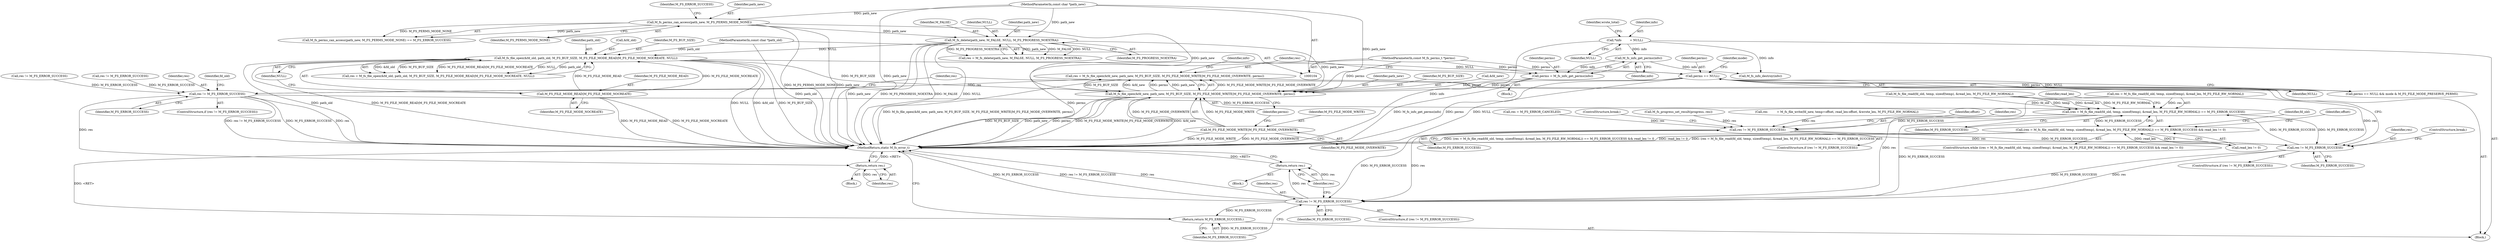 digraph "0_mstdlib_db124b8f607dd0a40a9aef2d4d468fad433522a7_1@API" {
"1000196" [label="(Call,res = M_fs_file_open(&fd_new, path_new, M_FS_BUF_SIZE, M_FS_FILE_MODE_WRITE|M_FS_FILE_MODE_OVERWRITE, perms))"];
"1000198" [label="(Call,M_fs_file_open(&fd_new, path_new, M_FS_BUF_SIZE, M_FS_FILE_MODE_WRITE|M_FS_FILE_MODE_OVERWRITE, perms))"];
"1000137" [label="(Call,M_fs_delete(path_new, M_FALSE, NULL, M_FS_PROGRESS_NOEXTRA))"];
"1000130" [label="(Call,M_fs_perms_can_access(path_new, M_FS_PERMS_MODE_NONE))"];
"1000106" [label="(MethodParameterIn,const char *path_new)"];
"1000151" [label="(Call,M_fs_file_open(&fd_old, path_old, M_FS_BUF_SIZE, M_FS_FILE_MODE_READ|M_FS_FILE_MODE_NOCREATE, NULL))"];
"1000105" [label="(MethodParameterIn,const char *path_old)"];
"1000156" [label="(Call,M_FS_FILE_MODE_READ|M_FS_FILE_MODE_NOCREATE)"];
"1000203" [label="(Call,M_FS_FILE_MODE_WRITE|M_FS_FILE_MODE_OVERWRITE)"];
"1000192" [label="(Call,perms = M_fs_info_get_perms(info))"];
"1000194" [label="(Call,M_fs_info_get_perms(info))"];
"1000116" [label="(Call,*info         = NULL)"];
"1000111" [label="(MethodParameterIn,const M_fs_perms_t *perms)"];
"1000169" [label="(Call,perms == NULL)"];
"1000210" [label="(Call,res != M_FS_ERROR_SUCCESS)"];
"1000216" [label="(Return,return res;)"];
"1000220" [label="(Call,(res = M_fs_file_read(fd_old, temp, sizeof(temp), &read_len, M_FS_FILE_RW_NORMAL)) == M_FS_ERROR_SUCCESS)"];
"1000219" [label="(Call,(res = M_fs_file_read(fd_old, temp, sizeof(temp), &read_len, M_FS_FILE_RW_NORMAL)) == M_FS_ERROR_SUCCESS && read_len != 0)"];
"1000308" [label="(Call,res != M_FS_ERROR_SUCCESS)"];
"1000314" [label="(Call,res != M_FS_ERROR_SUCCESS)"];
"1000324" [label="(Call,res != M_FS_ERROR_SUCCESS)"];
"1000328" [label="(Return,return res;)"];
"1000330" [label="(Return,return M_FS_ERROR_SUCCESS;)"];
"1000195" [label="(Identifier,info)"];
"1000204" [label="(Identifier,M_FS_FILE_MODE_WRITE)"];
"1000132" [label="(Identifier,M_FS_PERMS_MODE_NONE)"];
"1000130" [label="(Call,M_fs_perms_can_access(path_new, M_FS_PERMS_MODE_NONE))"];
"1000105" [label="(MethodParameterIn,const char *path_old)"];
"1000196" [label="(Call,res = M_fs_file_open(&fd_new, path_new, M_FS_BUF_SIZE, M_FS_FILE_MODE_WRITE|M_FS_FILE_MODE_OVERWRITE, perms))"];
"1000314" [label="(Call,res != M_FS_ERROR_SUCCESS)"];
"1000219" [label="(Call,(res = M_fs_file_read(fd_old, temp, sizeof(temp), &read_len, M_FS_FILE_RW_NORMAL)) == M_FS_ERROR_SUCCESS && read_len != 0)"];
"1000194" [label="(Call,M_fs_info_get_perms(info))"];
"1000175" [label="(Block,)"];
"1000198" [label="(Call,M_fs_file_open(&fd_new, path_new, M_FS_BUF_SIZE, M_FS_FILE_MODE_WRITE|M_FS_FILE_MODE_OVERWRITE, perms))"];
"1000131" [label="(Identifier,path_new)"];
"1000116" [label="(Call,*info         = NULL)"];
"1000137" [label="(Call,M_fs_delete(path_new, M_FALSE, NULL, M_FS_PROGRESS_NOEXTRA))"];
"1000215" [label="(Identifier,fd_old)"];
"1000212" [label="(Identifier,M_FS_ERROR_SUCCESS)"];
"1000154" [label="(Identifier,path_old)"];
"1000320" [label="(Identifier,fd_old)"];
"1000152" [label="(Call,&fd_old)"];
"1000316" [label="(Identifier,M_FS_ERROR_SUCCESS)"];
"1000309" [label="(Identifier,res)"];
"1000331" [label="(Identifier,M_FS_ERROR_SUCCESS)"];
"1000222" [label="(Identifier,res)"];
"1000207" [label="(Call,M_fs_info_destroy(info))"];
"1000193" [label="(Identifier,perms)"];
"1000151" [label="(Call,M_fs_file_open(&fd_old, path_old, M_FS_BUF_SIZE, M_FS_FILE_MODE_READ|M_FS_FILE_MODE_NOCREATE, NULL))"];
"1000313" [label="(ControlStructure,if (res != M_FS_ERROR_SUCCESS))"];
"1000216" [label="(Return,return res;)"];
"1000326" [label="(Identifier,M_FS_ERROR_SUCCESS)"];
"1000106" [label="(MethodParameterIn,const char *path_new)"];
"1000168" [label="(Call,perms == NULL && mode & M_FS_FILE_MODE_PRESERVE_PERMS)"];
"1000220" [label="(Call,(res = M_fs_file_read(fd_old, temp, sizeof(temp), &read_len, M_FS_FILE_RW_NORMAL)) == M_FS_ERROR_SUCCESS)"];
"1000161" [label="(Call,res != M_FS_ERROR_SUCCESS)"];
"1000304" [label="(Call,res = M_FS_ERROR_CANCELED)"];
"1000156" [label="(Call,M_FS_FILE_MODE_READ|M_FS_FILE_MODE_NOCREATE)"];
"1000111" [label="(MethodParameterIn,const M_fs_perms_t *perms)"];
"1000133" [label="(Identifier,M_FS_ERROR_SUCCESS)"];
"1000312" [label="(ControlStructure,break;)"];
"1000149" [label="(Call,res = M_fs_file_open(&fd_old, path_old, M_FS_BUF_SIZE, M_FS_FILE_MODE_READ|M_FS_FILE_MODE_NOCREATE, NULL))"];
"1000315" [label="(Identifier,res)"];
"1000139" [label="(Identifier,M_FALSE)"];
"1000155" [label="(Identifier,M_FS_BUF_SIZE)"];
"1000203" [label="(Call,M_FS_FILE_MODE_WRITE|M_FS_FILE_MODE_OVERWRITE)"];
"1000328" [label="(Return,return res;)"];
"1000327" [label="(Block,)"];
"1000332" [label="(MethodReturn,static M_fs_error_t)"];
"1000192" [label="(Call,perms = M_fs_info_get_perms(info))"];
"1000206" [label="(Identifier,perms)"];
"1000318" [label="(ControlStructure,break;)"];
"1000124" [label="(Identifier,wrote_total)"];
"1000233" [label="(Identifier,read_len)"];
"1000158" [label="(Identifier,M_FS_FILE_MODE_NOCREATE)"];
"1000232" [label="(Call,read_len != 0)"];
"1000112" [label="(Block,)"];
"1000218" [label="(ControlStructure,while ((res = M_fs_file_read(fd_old, temp, sizeof(temp), &read_len, M_FS_FILE_RW_NORMAL)) == M_FS_ERROR_SUCCESS && read_len != 0))"];
"1000221" [label="(Call,res = M_fs_file_read(fd_old, temp, sizeof(temp), &read_len, M_FS_FILE_RW_NORMAL))"];
"1000140" [label="(Identifier,NULL)"];
"1000324" [label="(Call,res != M_FS_ERROR_SUCCESS)"];
"1000171" [label="(Identifier,NULL)"];
"1000266" [label="(Call,M_fs_progress_set_result(progress, res))"];
"1000325" [label="(Identifier,res)"];
"1000129" [label="(Call,M_fs_perms_can_access(path_new, M_FS_PERMS_MODE_NONE) == M_FS_ERROR_SUCCESS)"];
"1000308" [label="(Call,res != M_FS_ERROR_SUCCESS)"];
"1000135" [label="(Call,res = M_fs_delete(path_new, M_FALSE, NULL, M_FS_PROGRESS_NOEXTRA))"];
"1000118" [label="(Identifier,NULL)"];
"1000209" [label="(ControlStructure,if (res != M_FS_ERROR_SUCCESS))"];
"1000197" [label="(Identifier,res)"];
"1000307" [label="(ControlStructure,if (res != M_FS_ERROR_SUCCESS))"];
"1000184" [label="(Call,res != M_FS_ERROR_SUCCESS)"];
"1000244" [label="(Call,res          = M_fs_file_write(fd_new, temp+offset, read_len-offset, &wrote_len, M_FS_FILE_RW_NORMAL))"];
"1000117" [label="(Identifier,info)"];
"1000170" [label="(Identifier,perms)"];
"1000138" [label="(Identifier,path_new)"];
"1000241" [label="(Identifier,offset)"];
"1000223" [label="(Call,M_fs_file_read(fd_old, temp, sizeof(temp), &read_len, M_FS_FILE_RW_NORMAL))"];
"1000208" [label="(Identifier,info)"];
"1000330" [label="(Return,return M_FS_ERROR_SUCCESS;)"];
"1000157" [label="(Identifier,M_FS_FILE_MODE_READ)"];
"1000211" [label="(Identifier,res)"];
"1000329" [label="(Identifier,res)"];
"1000231" [label="(Identifier,M_FS_ERROR_SUCCESS)"];
"1000201" [label="(Identifier,path_new)"];
"1000310" [label="(Identifier,M_FS_ERROR_SUCCESS)"];
"1000202" [label="(Identifier,M_FS_BUF_SIZE)"];
"1000169" [label="(Call,perms == NULL)"];
"1000199" [label="(Call,&fd_new)"];
"1000205" [label="(Identifier,M_FS_FILE_MODE_OVERWRITE)"];
"1000323" [label="(ControlStructure,if (res != M_FS_ERROR_SUCCESS))"];
"1000210" [label="(Call,res != M_FS_ERROR_SUCCESS)"];
"1000237" [label="(Identifier,offset)"];
"1000159" [label="(Identifier,NULL)"];
"1000213" [label="(Block,)"];
"1000217" [label="(Identifier,res)"];
"1000141" [label="(Identifier,M_FS_PROGRESS_NOEXTRA)"];
"1000173" [label="(Identifier,mode)"];
"1000196" -> "1000112"  [label="AST: "];
"1000196" -> "1000198"  [label="CFG: "];
"1000197" -> "1000196"  [label="AST: "];
"1000198" -> "1000196"  [label="AST: "];
"1000208" -> "1000196"  [label="CFG: "];
"1000196" -> "1000332"  [label="DDG: M_fs_file_open(&fd_new, path_new, M_FS_BUF_SIZE, M_FS_FILE_MODE_WRITE|M_FS_FILE_MODE_OVERWRITE, perms)"];
"1000198" -> "1000196"  [label="DDG: M_FS_FILE_MODE_WRITE|M_FS_FILE_MODE_OVERWRITE"];
"1000198" -> "1000196"  [label="DDG: M_FS_BUF_SIZE"];
"1000198" -> "1000196"  [label="DDG: &fd_new"];
"1000198" -> "1000196"  [label="DDG: perms"];
"1000198" -> "1000196"  [label="DDG: path_new"];
"1000196" -> "1000210"  [label="DDG: res"];
"1000198" -> "1000206"  [label="CFG: "];
"1000199" -> "1000198"  [label="AST: "];
"1000201" -> "1000198"  [label="AST: "];
"1000202" -> "1000198"  [label="AST: "];
"1000203" -> "1000198"  [label="AST: "];
"1000206" -> "1000198"  [label="AST: "];
"1000198" -> "1000332"  [label="DDG: path_new"];
"1000198" -> "1000332"  [label="DDG: perms"];
"1000198" -> "1000332"  [label="DDG: M_FS_FILE_MODE_WRITE|M_FS_FILE_MODE_OVERWRITE"];
"1000198" -> "1000332"  [label="DDG: &fd_new"];
"1000198" -> "1000332"  [label="DDG: M_FS_BUF_SIZE"];
"1000137" -> "1000198"  [label="DDG: path_new"];
"1000130" -> "1000198"  [label="DDG: path_new"];
"1000106" -> "1000198"  [label="DDG: path_new"];
"1000151" -> "1000198"  [label="DDG: M_FS_BUF_SIZE"];
"1000203" -> "1000198"  [label="DDG: M_FS_FILE_MODE_WRITE"];
"1000203" -> "1000198"  [label="DDG: M_FS_FILE_MODE_OVERWRITE"];
"1000192" -> "1000198"  [label="DDG: perms"];
"1000169" -> "1000198"  [label="DDG: perms"];
"1000111" -> "1000198"  [label="DDG: perms"];
"1000137" -> "1000135"  [label="AST: "];
"1000137" -> "1000141"  [label="CFG: "];
"1000138" -> "1000137"  [label="AST: "];
"1000139" -> "1000137"  [label="AST: "];
"1000140" -> "1000137"  [label="AST: "];
"1000141" -> "1000137"  [label="AST: "];
"1000135" -> "1000137"  [label="CFG: "];
"1000137" -> "1000332"  [label="DDG: M_FS_PROGRESS_NOEXTRA"];
"1000137" -> "1000332"  [label="DDG: M_FALSE"];
"1000137" -> "1000332"  [label="DDG: NULL"];
"1000137" -> "1000332"  [label="DDG: path_new"];
"1000137" -> "1000135"  [label="DDG: path_new"];
"1000137" -> "1000135"  [label="DDG: M_FALSE"];
"1000137" -> "1000135"  [label="DDG: NULL"];
"1000137" -> "1000135"  [label="DDG: M_FS_PROGRESS_NOEXTRA"];
"1000130" -> "1000137"  [label="DDG: path_new"];
"1000106" -> "1000137"  [label="DDG: path_new"];
"1000137" -> "1000151"  [label="DDG: NULL"];
"1000130" -> "1000129"  [label="AST: "];
"1000130" -> "1000132"  [label="CFG: "];
"1000131" -> "1000130"  [label="AST: "];
"1000132" -> "1000130"  [label="AST: "];
"1000133" -> "1000130"  [label="CFG: "];
"1000130" -> "1000332"  [label="DDG: M_FS_PERMS_MODE_NONE"];
"1000130" -> "1000332"  [label="DDG: path_new"];
"1000130" -> "1000129"  [label="DDG: path_new"];
"1000130" -> "1000129"  [label="DDG: M_FS_PERMS_MODE_NONE"];
"1000106" -> "1000130"  [label="DDG: path_new"];
"1000106" -> "1000104"  [label="AST: "];
"1000106" -> "1000332"  [label="DDG: path_new"];
"1000151" -> "1000149"  [label="AST: "];
"1000151" -> "1000159"  [label="CFG: "];
"1000152" -> "1000151"  [label="AST: "];
"1000154" -> "1000151"  [label="AST: "];
"1000155" -> "1000151"  [label="AST: "];
"1000156" -> "1000151"  [label="AST: "];
"1000159" -> "1000151"  [label="AST: "];
"1000149" -> "1000151"  [label="CFG: "];
"1000151" -> "1000332"  [label="DDG: NULL"];
"1000151" -> "1000332"  [label="DDG: &fd_old"];
"1000151" -> "1000332"  [label="DDG: M_FS_BUF_SIZE"];
"1000151" -> "1000332"  [label="DDG: path_old"];
"1000151" -> "1000332"  [label="DDG: M_FS_FILE_MODE_READ|M_FS_FILE_MODE_NOCREATE"];
"1000151" -> "1000149"  [label="DDG: &fd_old"];
"1000151" -> "1000149"  [label="DDG: M_FS_BUF_SIZE"];
"1000151" -> "1000149"  [label="DDG: M_FS_FILE_MODE_READ|M_FS_FILE_MODE_NOCREATE"];
"1000151" -> "1000149"  [label="DDG: NULL"];
"1000151" -> "1000149"  [label="DDG: path_old"];
"1000105" -> "1000151"  [label="DDG: path_old"];
"1000156" -> "1000151"  [label="DDG: M_FS_FILE_MODE_READ"];
"1000156" -> "1000151"  [label="DDG: M_FS_FILE_MODE_NOCREATE"];
"1000151" -> "1000169"  [label="DDG: NULL"];
"1000105" -> "1000104"  [label="AST: "];
"1000105" -> "1000332"  [label="DDG: path_old"];
"1000156" -> "1000158"  [label="CFG: "];
"1000157" -> "1000156"  [label="AST: "];
"1000158" -> "1000156"  [label="AST: "];
"1000159" -> "1000156"  [label="CFG: "];
"1000156" -> "1000332"  [label="DDG: M_FS_FILE_MODE_READ"];
"1000156" -> "1000332"  [label="DDG: M_FS_FILE_MODE_NOCREATE"];
"1000203" -> "1000205"  [label="CFG: "];
"1000204" -> "1000203"  [label="AST: "];
"1000205" -> "1000203"  [label="AST: "];
"1000206" -> "1000203"  [label="CFG: "];
"1000203" -> "1000332"  [label="DDG: M_FS_FILE_MODE_OVERWRITE"];
"1000203" -> "1000332"  [label="DDG: M_FS_FILE_MODE_WRITE"];
"1000192" -> "1000175"  [label="AST: "];
"1000192" -> "1000194"  [label="CFG: "];
"1000193" -> "1000192"  [label="AST: "];
"1000194" -> "1000192"  [label="AST: "];
"1000197" -> "1000192"  [label="CFG: "];
"1000192" -> "1000332"  [label="DDG: M_fs_info_get_perms(info)"];
"1000194" -> "1000192"  [label="DDG: info"];
"1000111" -> "1000192"  [label="DDG: perms"];
"1000194" -> "1000195"  [label="CFG: "];
"1000195" -> "1000194"  [label="AST: "];
"1000116" -> "1000194"  [label="DDG: info"];
"1000194" -> "1000207"  [label="DDG: info"];
"1000116" -> "1000112"  [label="AST: "];
"1000116" -> "1000118"  [label="CFG: "];
"1000117" -> "1000116"  [label="AST: "];
"1000118" -> "1000116"  [label="AST: "];
"1000124" -> "1000116"  [label="CFG: "];
"1000116" -> "1000332"  [label="DDG: info"];
"1000116" -> "1000207"  [label="DDG: info"];
"1000111" -> "1000104"  [label="AST: "];
"1000111" -> "1000332"  [label="DDG: perms"];
"1000111" -> "1000169"  [label="DDG: perms"];
"1000169" -> "1000168"  [label="AST: "];
"1000169" -> "1000171"  [label="CFG: "];
"1000170" -> "1000169"  [label="AST: "];
"1000171" -> "1000169"  [label="AST: "];
"1000173" -> "1000169"  [label="CFG: "];
"1000168" -> "1000169"  [label="CFG: "];
"1000169" -> "1000332"  [label="DDG: NULL"];
"1000169" -> "1000332"  [label="DDG: perms"];
"1000169" -> "1000168"  [label="DDG: perms"];
"1000169" -> "1000168"  [label="DDG: NULL"];
"1000210" -> "1000209"  [label="AST: "];
"1000210" -> "1000212"  [label="CFG: "];
"1000211" -> "1000210"  [label="AST: "];
"1000212" -> "1000210"  [label="AST: "];
"1000215" -> "1000210"  [label="CFG: "];
"1000222" -> "1000210"  [label="CFG: "];
"1000210" -> "1000332"  [label="DDG: res != M_FS_ERROR_SUCCESS"];
"1000210" -> "1000332"  [label="DDG: M_FS_ERROR_SUCCESS"];
"1000210" -> "1000332"  [label="DDG: res"];
"1000184" -> "1000210"  [label="DDG: M_FS_ERROR_SUCCESS"];
"1000161" -> "1000210"  [label="DDG: M_FS_ERROR_SUCCESS"];
"1000210" -> "1000216"  [label="DDG: res"];
"1000210" -> "1000220"  [label="DDG: M_FS_ERROR_SUCCESS"];
"1000216" -> "1000213"  [label="AST: "];
"1000216" -> "1000217"  [label="CFG: "];
"1000217" -> "1000216"  [label="AST: "];
"1000332" -> "1000216"  [label="CFG: "];
"1000216" -> "1000332"  [label="DDG: <RET>"];
"1000217" -> "1000216"  [label="DDG: res"];
"1000220" -> "1000219"  [label="AST: "];
"1000220" -> "1000231"  [label="CFG: "];
"1000221" -> "1000220"  [label="AST: "];
"1000231" -> "1000220"  [label="AST: "];
"1000233" -> "1000220"  [label="CFG: "];
"1000219" -> "1000220"  [label="CFG: "];
"1000220" -> "1000219"  [label="DDG: M_FS_ERROR_SUCCESS"];
"1000221" -> "1000220"  [label="DDG: res"];
"1000223" -> "1000220"  [label="DDG: &read_len"];
"1000223" -> "1000220"  [label="DDG: M_FS_FILE_RW_NORMAL"];
"1000223" -> "1000220"  [label="DDG: fd_old"];
"1000223" -> "1000220"  [label="DDG: temp"];
"1000314" -> "1000220"  [label="DDG: M_FS_ERROR_SUCCESS"];
"1000220" -> "1000308"  [label="DDG: M_FS_ERROR_SUCCESS"];
"1000220" -> "1000314"  [label="DDG: M_FS_ERROR_SUCCESS"];
"1000220" -> "1000324"  [label="DDG: M_FS_ERROR_SUCCESS"];
"1000219" -> "1000218"  [label="AST: "];
"1000219" -> "1000232"  [label="CFG: "];
"1000232" -> "1000219"  [label="AST: "];
"1000237" -> "1000219"  [label="CFG: "];
"1000320" -> "1000219"  [label="CFG: "];
"1000219" -> "1000332"  [label="DDG: (res = M_fs_file_read(fd_old, temp, sizeof(temp), &read_len, M_FS_FILE_RW_NORMAL)) == M_FS_ERROR_SUCCESS && read_len != 0"];
"1000219" -> "1000332"  [label="DDG: read_len != 0"];
"1000219" -> "1000332"  [label="DDG: (res = M_fs_file_read(fd_old, temp, sizeof(temp), &read_len, M_FS_FILE_RW_NORMAL)) == M_FS_ERROR_SUCCESS"];
"1000232" -> "1000219"  [label="DDG: read_len"];
"1000232" -> "1000219"  [label="DDG: 0"];
"1000308" -> "1000307"  [label="AST: "];
"1000308" -> "1000310"  [label="CFG: "];
"1000309" -> "1000308"  [label="AST: "];
"1000310" -> "1000308"  [label="AST: "];
"1000241" -> "1000308"  [label="CFG: "];
"1000312" -> "1000308"  [label="CFG: "];
"1000304" -> "1000308"  [label="DDG: res"];
"1000266" -> "1000308"  [label="DDG: res"];
"1000244" -> "1000308"  [label="DDG: res"];
"1000308" -> "1000314"  [label="DDG: res"];
"1000308" -> "1000314"  [label="DDG: M_FS_ERROR_SUCCESS"];
"1000308" -> "1000324"  [label="DDG: res"];
"1000308" -> "1000324"  [label="DDG: M_FS_ERROR_SUCCESS"];
"1000314" -> "1000313"  [label="AST: "];
"1000314" -> "1000316"  [label="CFG: "];
"1000315" -> "1000314"  [label="AST: "];
"1000316" -> "1000314"  [label="AST: "];
"1000222" -> "1000314"  [label="CFG: "];
"1000318" -> "1000314"  [label="CFG: "];
"1000221" -> "1000314"  [label="DDG: res"];
"1000314" -> "1000324"  [label="DDG: res"];
"1000314" -> "1000324"  [label="DDG: M_FS_ERROR_SUCCESS"];
"1000324" -> "1000323"  [label="AST: "];
"1000324" -> "1000326"  [label="CFG: "];
"1000325" -> "1000324"  [label="AST: "];
"1000326" -> "1000324"  [label="AST: "];
"1000329" -> "1000324"  [label="CFG: "];
"1000331" -> "1000324"  [label="CFG: "];
"1000324" -> "1000332"  [label="DDG: M_FS_ERROR_SUCCESS"];
"1000324" -> "1000332"  [label="DDG: res != M_FS_ERROR_SUCCESS"];
"1000324" -> "1000332"  [label="DDG: res"];
"1000221" -> "1000324"  [label="DDG: res"];
"1000324" -> "1000328"  [label="DDG: res"];
"1000324" -> "1000330"  [label="DDG: M_FS_ERROR_SUCCESS"];
"1000328" -> "1000327"  [label="AST: "];
"1000328" -> "1000329"  [label="CFG: "];
"1000329" -> "1000328"  [label="AST: "];
"1000332" -> "1000328"  [label="CFG: "];
"1000328" -> "1000332"  [label="DDG: <RET>"];
"1000329" -> "1000328"  [label="DDG: res"];
"1000330" -> "1000112"  [label="AST: "];
"1000330" -> "1000331"  [label="CFG: "];
"1000331" -> "1000330"  [label="AST: "];
"1000332" -> "1000330"  [label="CFG: "];
"1000330" -> "1000332"  [label="DDG: <RET>"];
"1000331" -> "1000330"  [label="DDG: M_FS_ERROR_SUCCESS"];
}
